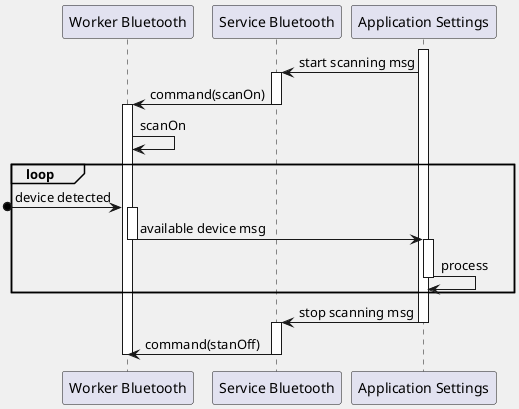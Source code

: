 @startuml
skinparam BackgroundColor F0F0F0

participant "Worker Bluetooth" as workbt
participant "Service Bluetooth" as srvbt
participant "Application Settings" as appsett

activate appsett
appsett->srvbt : start scanning msg
    activate srvbt
    srvbt -> workbt : command(scanOn)
        deactivate srvbt
        activate workbt
        workbt -> workbt : scanOn
        loop
            [o-> workbt : device detected
            activate workbt
            workbt -> appsett : available device msg
            deactivate workbt
            activate appsett
                appsett -> appsett : process
            deactivate appsett
        end
appsett->srvbt : stop scanning msg
    deactivate appsett
    activate srvbt
    srvbt -> workbt : command(stanOff)
        deactivate srvbt
        deactivate workbt

@enduml
